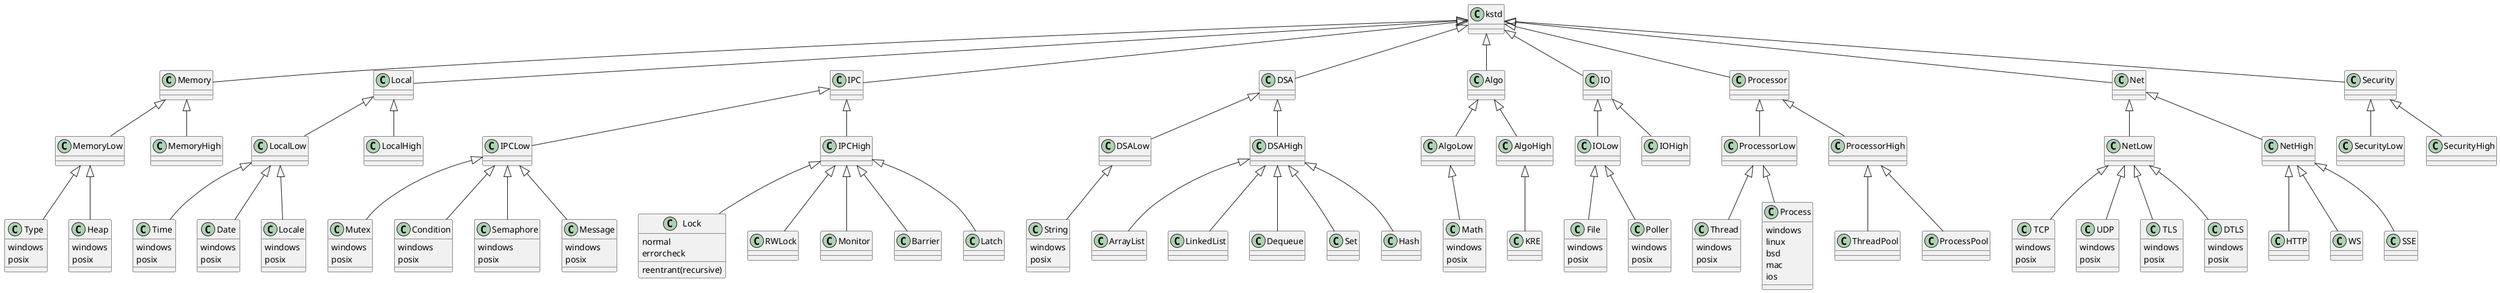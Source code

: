 @startuml

' ********************************
' ********************************
' Begin Memory Hierachy
' ********************************
' ********************************
class Memory

class MemoryLow
class MemoryHigh

class Type{
    windows
    posix
}
class Heap{
    windows
    posix
}

Memory <|-- MemoryLow
Memory <|-- MemoryHigh

MemoryLow <|-- Type
MemoryLow <|-- Heap
' ********************************
' ********************************
' End Memory Hierachy
' ********************************
' ********************************
' ********************************
' ********************************
' ********************************
' ********************************
' Begin Local Hierachy
' ********************************
' ********************************
class Local

class LocalLow
class LocalHigh

class Time{
    windows
    posix
}
class Date{
    windows
    posix
}
class Locale{
    windows
    posix
}

Local <|-- LocalLow
Local <|-- LocalHigh

LocalLow <|-- Time
LocalLow <|-- Date
LocalLow <|-- Locale
' ********************************
' ********************************
' End Local Hierachy
' ********************************
' ********************************
' ********************************
' ********************************
' ********************************
' ********************************
' Begin IPC Hierachy
' ********************************
' ********************************
class IPC

class IPCLow
class IPCHigh

class Mutex{
    windows
    posix
}
class Condition{
    windows
    posix
}
class Semaphore{
    windows
    posix
}
class Message{
    windows
    posix
}

class Lock{
    normal
    reentrant(recursive)
    errorcheck
}
class RWLock
class Monitor
class Barrier
class Latch


IPC <|-- IPCLow
IPC <|-- IPCHigh

IPCLow <|-- Mutex
IPCLow <|-- Condition
IPCLow <|-- Semaphore
IPCLow <|-- Message

IPCHigh <|-- Lock
IPCHigh <|-- RWLock
IPCHigh <|-- Monitor
IPCHigh <|-- Barrier
IPCHigh <|-- Latch
' ********************************
' ********************************
' End IPC Hierachy
' ********************************
' ********************************
' ********************************
' ********************************
' ********************************
' ********************************
' Begin DSA Hierachy
' ********************************
' ********************************
class DSA

class DSALow
class DSAHigh

class String{
    windows
    posix
}

class ArrayList
class LinkedList
class Dequeue
class Set
class Hash

DSA <|-- DSALow
DSA <|-- DSAHigh

DSALow <|-- String

DSAHigh <|-- ArrayList
DSAHigh <|-- LinkedList
DSAHigh <|-- Dequeue
DSAHigh <|-- Set
DSAHigh <|-- Hash
' ********************************
' ********************************
' End DSA Hierachy
' ********************************
' ********************************
' ********************************
' ********************************
' ********************************
' ********************************
' Begin Algo Hierachy
' ********************************
' ********************************
class Algo

class AlgoLow
class AlgoHigh

class Math{
    windows
    posix
}

class KRE

Algo <|-- AlgoLow
Algo <|-- AlgoHigh

AlgoLow <|-- Math

AlgoHigh <|-- KRE
' ********************************
' ********************************
' End Algo Hierachy
' ********************************
' ********************************
' ********************************
' ********************************
' ********************************
' ********************************
' Begin IO Hierachy
' ********************************
' ********************************
class IO

class IOLow
class IOHigh

class File{
    windows
    posix
}
class Poller{
    windows
    posix
}

IO <|-- IOLow
IO <|-- IOHigh

IOLow <|-- File
IOLow <|-- Poller
' ********************************
' ********************************
' End IO Hierachy
' ********************************
' ********************************
' ********************************
' ********************************
' ********************************
' ********************************
' Begin Processor Hierachy
' ********************************
' ********************************
class Processor

class ProcessorLow
class ProcessorHigh

class Thread{
    windows
    posix
}
class Process{
    windows
    linux
    bsd
    mac
    ios
}

class ThreadPool
class ProcessPool

Processor <|-- ProcessorLow
Processor <|-- ProcessorHigh

ProcessorLow <|-- Thread
ProcessorLow <|-- Process

ProcessorHigh <|-- ThreadPool
ProcessorHigh <|-- ProcessPool
' ********************************
' ********************************
' End Processor Hierachy
' ********************************
' ********************************
' ********************************
' ********************************
' ********************************
' ********************************
' Begin Net Hierachy
' ********************************
' ********************************
class Net

class NetLow
class NetHigh

class TCP{
    windows
    posix
}
class UDP{
    windows
    posix
}
class TLS{
    windows
    posix
}
class DTLS{
    windows
    posix
}

class HTTP
class WS
class SSE

Net <|-- NetLow
Net <|-- NetHigh

NetLow <|-- TCP
NetLow <|-- UDP
NetLow <|-- TLS
NetLow <|-- DTLS

NetHigh <|-- HTTP
NetHigh <|-- WS
NetHigh <|-- SSE
' ********************************
' ********************************
' End Net Hierachy
' ********************************
' ********************************
' ********************************
' ********************************
' ********************************
' ********************************
' Begin Security Hierachy
' ********************************
' ********************************
class Security

class SecurityLow
class SecurityHigh

Security <|-- SecurityLow
Security <|-- SecurityHigh
' ********************************
' ********************************
' End Security Hierachy
' ********************************
' ********************************
class kstd

kstd <|-- Memory
kstd <|-- Local
kstd <|-- IPC
kstd <|-- DSA
kstd <|-- Algo
kstd <|-- IO
kstd <|-- Processor
kstd <|-- Net
kstd <|-- Security

@enduml